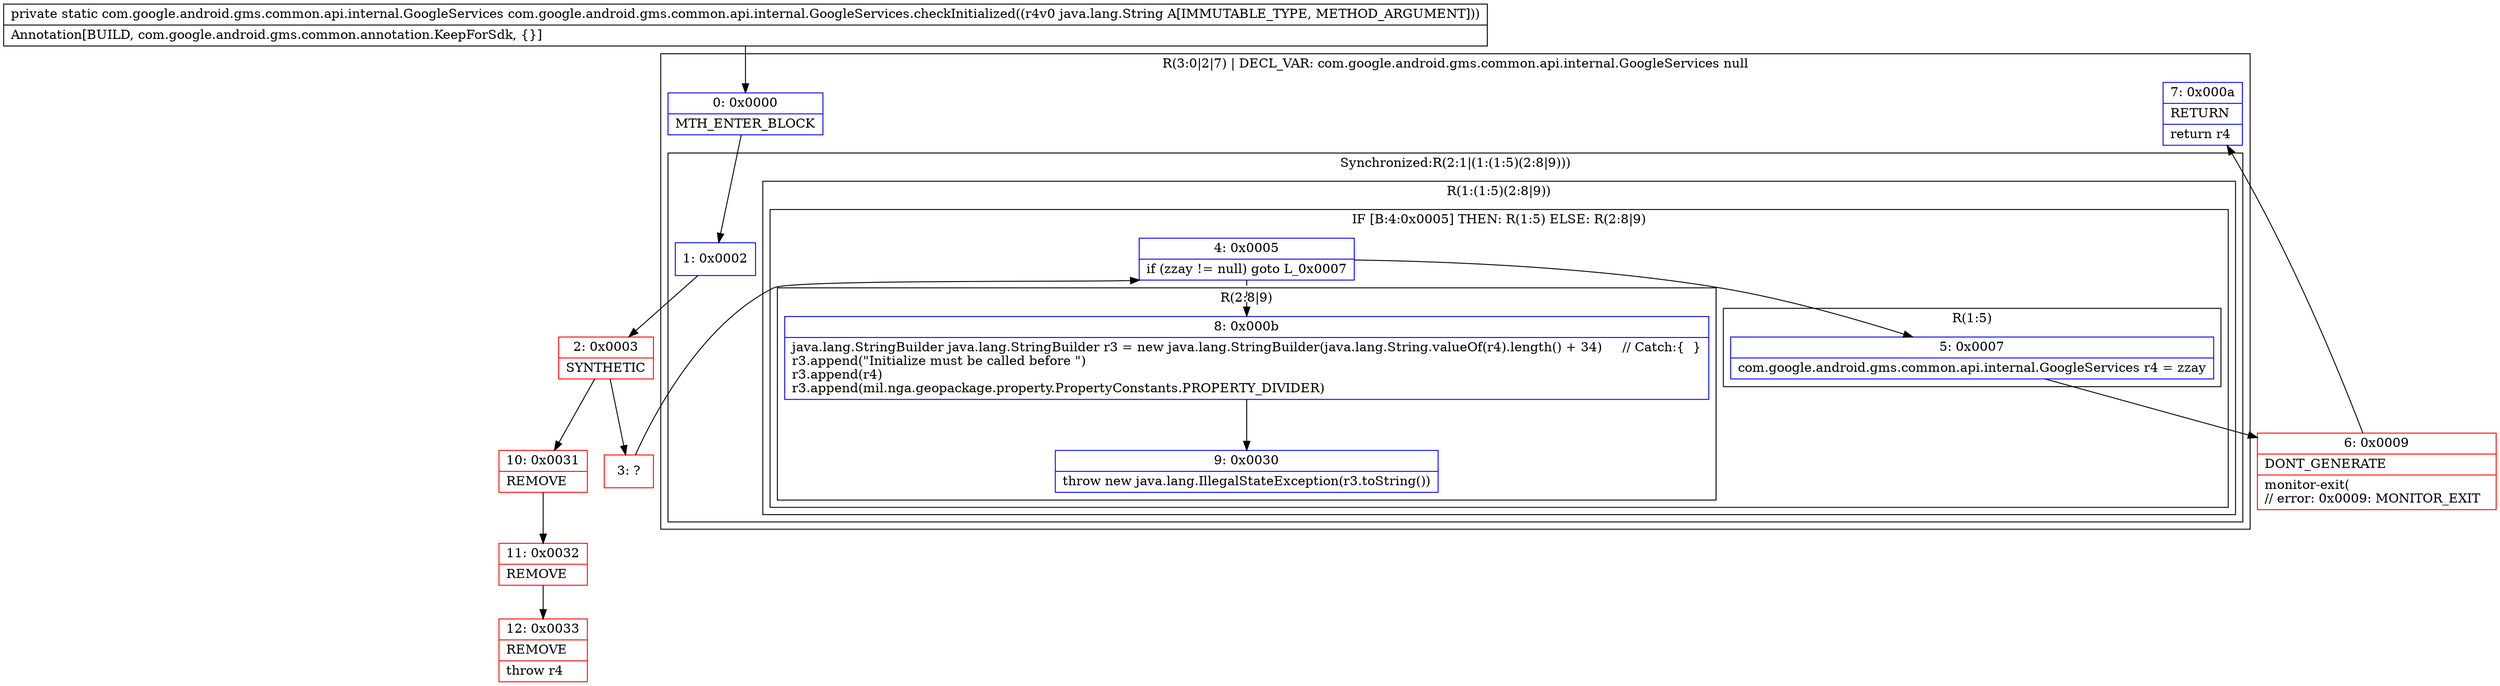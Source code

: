 digraph "CFG forcom.google.android.gms.common.api.internal.GoogleServices.checkInitialized(Ljava\/lang\/String;)Lcom\/google\/android\/gms\/common\/api\/internal\/GoogleServices;" {
subgraph cluster_Region_480841343 {
label = "R(3:0|2|7) | DECL_VAR: com.google.android.gms.common.api.internal.GoogleServices null\l";
node [shape=record,color=blue];
Node_0 [shape=record,label="{0\:\ 0x0000|MTH_ENTER_BLOCK\l}"];
subgraph cluster_SynchronizedRegion_1573167124 {
label = "Synchronized:R(2:1|(1:(1:5)(2:8|9)))";
node [shape=record,color=blue];
Node_1 [shape=record,label="{1\:\ 0x0002}"];
subgraph cluster_Region_711129613 {
label = "R(1:(1:5)(2:8|9))";
node [shape=record,color=blue];
subgraph cluster_IfRegion_1489264660 {
label = "IF [B:4:0x0005] THEN: R(1:5) ELSE: R(2:8|9)";
node [shape=record,color=blue];
Node_4 [shape=record,label="{4\:\ 0x0005|if (zzay != null) goto L_0x0007\l}"];
subgraph cluster_Region_1815007419 {
label = "R(1:5)";
node [shape=record,color=blue];
Node_5 [shape=record,label="{5\:\ 0x0007|com.google.android.gms.common.api.internal.GoogleServices r4 = zzay\l}"];
}
subgraph cluster_Region_1861122859 {
label = "R(2:8|9)";
node [shape=record,color=blue];
Node_8 [shape=record,label="{8\:\ 0x000b|java.lang.StringBuilder java.lang.StringBuilder r3 = new java.lang.StringBuilder(java.lang.String.valueOf(r4).length() + 34)     \/\/ Catch:\{  \}\lr3.append(\"Initialize must be called before \")\lr3.append(r4)\lr3.append(mil.nga.geopackage.property.PropertyConstants.PROPERTY_DIVIDER)\l}"];
Node_9 [shape=record,label="{9\:\ 0x0030|throw new java.lang.IllegalStateException(r3.toString())\l}"];
}
}
}
}
Node_7 [shape=record,label="{7\:\ 0x000a|RETURN\l|return r4\l}"];
}
Node_2 [shape=record,color=red,label="{2\:\ 0x0003|SYNTHETIC\l}"];
Node_3 [shape=record,color=red,label="{3\:\ ?}"];
Node_6 [shape=record,color=red,label="{6\:\ 0x0009|DONT_GENERATE\l|monitor\-exit(\l\/\/ error: 0x0009: MONITOR_EXIT  \l}"];
Node_10 [shape=record,color=red,label="{10\:\ 0x0031|REMOVE\l}"];
Node_11 [shape=record,color=red,label="{11\:\ 0x0032|REMOVE\l}"];
Node_12 [shape=record,color=red,label="{12\:\ 0x0033|REMOVE\l|throw r4\l}"];
MethodNode[shape=record,label="{private static com.google.android.gms.common.api.internal.GoogleServices com.google.android.gms.common.api.internal.GoogleServices.checkInitialized((r4v0 java.lang.String A[IMMUTABLE_TYPE, METHOD_ARGUMENT]))  | Annotation[BUILD, com.google.android.gms.common.annotation.KeepForSdk, \{\}]\l}"];
MethodNode -> Node_0;
Node_0 -> Node_1;
Node_1 -> Node_2;
Node_4 -> Node_5;
Node_4 -> Node_8[style=dashed];
Node_5 -> Node_6;
Node_8 -> Node_9;
Node_2 -> Node_3;
Node_2 -> Node_10;
Node_3 -> Node_4;
Node_6 -> Node_7;
Node_10 -> Node_11;
Node_11 -> Node_12;
}

